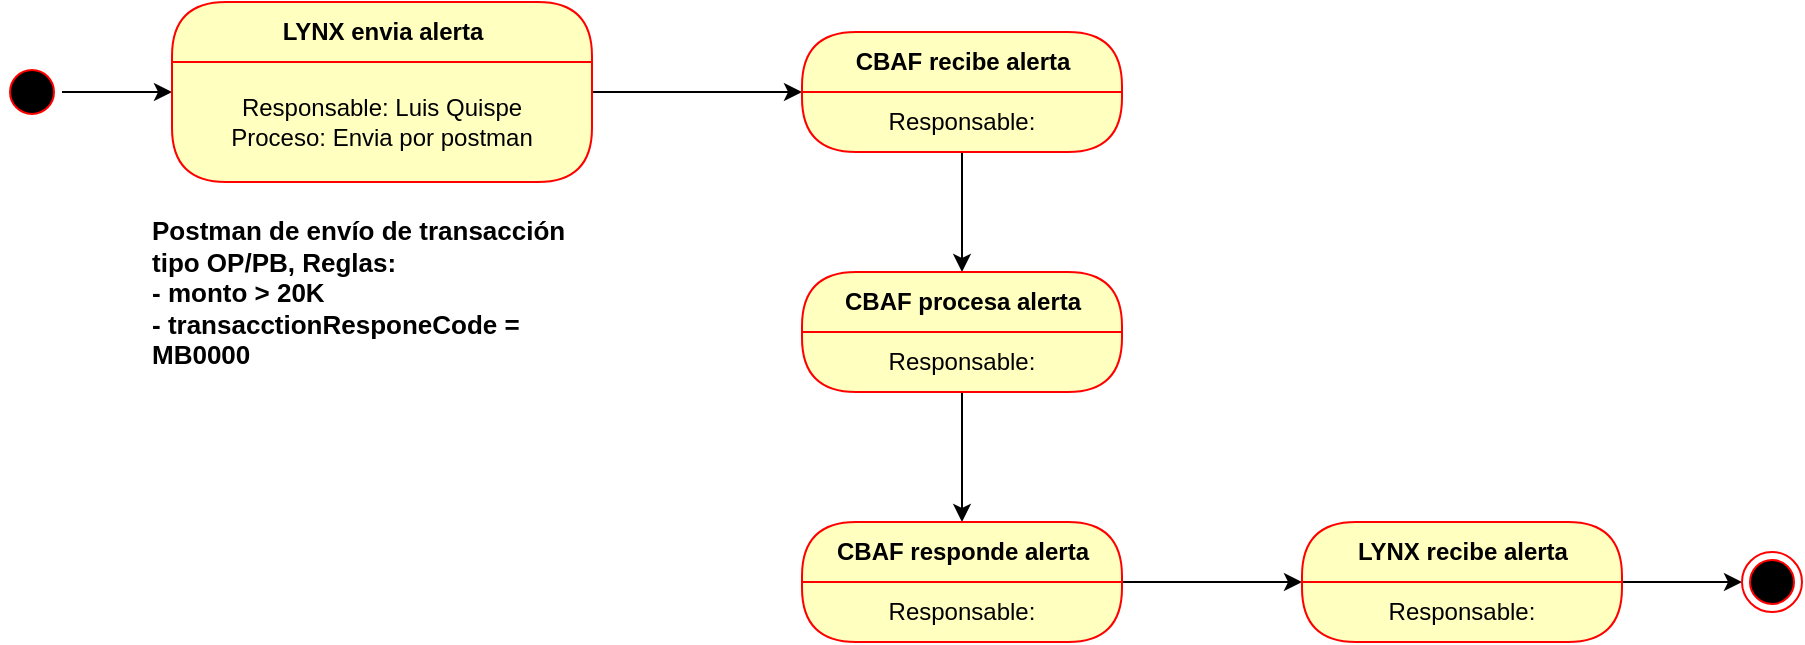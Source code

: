 <mxfile version="14.5.3" type="github">
  <diagram name="Page-1" id="58cdce13-f638-feb5-8d6f-7d28b1aa9fa0">
    <mxGraphModel dx="974" dy="532" grid="1" gridSize="10" guides="1" tooltips="1" connect="1" arrows="1" fold="1" page="1" pageScale="1" pageWidth="1100" pageHeight="850" background="#ffffff" math="0" shadow="0">
      <root>
        <mxCell id="0" />
        <mxCell id="1" parent="0" />
        <mxCell id="Ju0aljIFU7Cdi8be0KwI-7" style="edgeStyle=orthogonalEdgeStyle;rounded=0;orthogonalLoop=1;jettySize=auto;html=1;" edge="1" parent="1" source="382b91b5511bd0f7-1" target="Ju0aljIFU7Cdi8be0KwI-4">
          <mxGeometry relative="1" as="geometry" />
        </mxCell>
        <mxCell id="382b91b5511bd0f7-1" value="" style="ellipse;html=1;shape=startState;fillColor=#000000;strokeColor=#ff0000;rounded=1;shadow=0;comic=0;labelBackgroundColor=none;fontFamily=Verdana;fontSize=12;fontColor=#000000;align=center;direction=south;" parent="1" vertex="1">
          <mxGeometry x="150" y="135" width="30" height="30" as="geometry" />
        </mxCell>
        <mxCell id="Ju0aljIFU7Cdi8be0KwI-17" style="edgeStyle=orthogonalEdgeStyle;rounded=0;orthogonalLoop=1;jettySize=auto;html=1;" edge="1" parent="1" source="Ju0aljIFU7Cdi8be0KwI-4" target="Ju0aljIFU7Cdi8be0KwI-8">
          <mxGeometry relative="1" as="geometry" />
        </mxCell>
        <mxCell id="Ju0aljIFU7Cdi8be0KwI-4" value="LYNX envia alerta" style="swimlane;html=1;fontStyle=1;align=center;verticalAlign=middle;childLayout=stackLayout;horizontal=1;startSize=30;horizontalStack=0;resizeParent=0;resizeLast=1;container=0;fontColor=#000000;collapsible=0;rounded=1;arcSize=30;strokeColor=#ff0000;fillColor=#ffffc0;swimlaneFillColor=#ffffc0;dropTarget=0;" vertex="1" parent="1">
          <mxGeometry x="235" y="105" width="210" height="90" as="geometry" />
        </mxCell>
        <mxCell id="Ju0aljIFU7Cdi8be0KwI-5" value="Responsable: Luis Quispe&lt;br&gt;Proceso: Envia por postman" style="text;html=1;strokeColor=none;fillColor=none;align=center;verticalAlign=middle;spacingLeft=4;spacingRight=4;whiteSpace=wrap;overflow=hidden;rotatable=0;fontColor=#000000;" vertex="1" parent="Ju0aljIFU7Cdi8be0KwI-4">
          <mxGeometry y="30" width="210" height="60" as="geometry" />
        </mxCell>
        <mxCell id="Ju0aljIFU7Cdi8be0KwI-18" style="edgeStyle=orthogonalEdgeStyle;rounded=0;orthogonalLoop=1;jettySize=auto;html=1;" edge="1" parent="1" source="Ju0aljIFU7Cdi8be0KwI-8" target="Ju0aljIFU7Cdi8be0KwI-11">
          <mxGeometry relative="1" as="geometry" />
        </mxCell>
        <mxCell id="Ju0aljIFU7Cdi8be0KwI-8" value="CBAF recibe alerta" style="swimlane;html=1;fontStyle=1;align=center;verticalAlign=middle;childLayout=stackLayout;horizontal=1;startSize=30;horizontalStack=0;resizeParent=0;resizeLast=1;container=0;fontColor=#000000;collapsible=0;rounded=1;arcSize=30;strokeColor=#ff0000;fillColor=#ffffc0;swimlaneFillColor=#ffffc0;dropTarget=0;" vertex="1" parent="1">
          <mxGeometry x="550" y="120" width="160" height="60" as="geometry" />
        </mxCell>
        <mxCell id="Ju0aljIFU7Cdi8be0KwI-9" value="Responsable:" style="text;html=1;strokeColor=none;fillColor=none;align=center;verticalAlign=middle;spacingLeft=4;spacingRight=4;whiteSpace=wrap;overflow=hidden;rotatable=0;fontColor=#000000;" vertex="1" parent="Ju0aljIFU7Cdi8be0KwI-8">
          <mxGeometry y="30" width="160" height="30" as="geometry" />
        </mxCell>
        <mxCell id="Ju0aljIFU7Cdi8be0KwI-10" value="Responsable:" style="text;html=1;strokeColor=none;fillColor=none;align=center;verticalAlign=middle;spacingLeft=4;spacingRight=4;whiteSpace=wrap;overflow=hidden;rotatable=0;fontColor=#000000;" vertex="1" parent="Ju0aljIFU7Cdi8be0KwI-8">
          <mxGeometry y="60" width="160" as="geometry" />
        </mxCell>
        <mxCell id="Ju0aljIFU7Cdi8be0KwI-19" style="edgeStyle=orthogonalEdgeStyle;rounded=0;orthogonalLoop=1;jettySize=auto;html=1;entryX=0.5;entryY=0;entryDx=0;entryDy=0;" edge="1" parent="1" source="Ju0aljIFU7Cdi8be0KwI-11" target="Ju0aljIFU7Cdi8be0KwI-14">
          <mxGeometry relative="1" as="geometry" />
        </mxCell>
        <mxCell id="Ju0aljIFU7Cdi8be0KwI-11" value="CBAF procesa alerta" style="swimlane;html=1;fontStyle=1;align=center;verticalAlign=middle;childLayout=stackLayout;horizontal=1;startSize=30;horizontalStack=0;resizeParent=0;resizeLast=1;container=0;fontColor=#000000;collapsible=0;rounded=1;arcSize=30;strokeColor=#ff0000;fillColor=#ffffc0;swimlaneFillColor=#ffffc0;dropTarget=0;" vertex="1" parent="1">
          <mxGeometry x="550" y="240" width="160" height="60" as="geometry" />
        </mxCell>
        <mxCell id="Ju0aljIFU7Cdi8be0KwI-12" value="Responsable:" style="text;html=1;strokeColor=none;fillColor=none;align=center;verticalAlign=middle;spacingLeft=4;spacingRight=4;whiteSpace=wrap;overflow=hidden;rotatable=0;fontColor=#000000;" vertex="1" parent="Ju0aljIFU7Cdi8be0KwI-11">
          <mxGeometry y="30" width="160" height="30" as="geometry" />
        </mxCell>
        <mxCell id="Ju0aljIFU7Cdi8be0KwI-13" value="Responsable:" style="text;html=1;strokeColor=none;fillColor=none;align=center;verticalAlign=middle;spacingLeft=4;spacingRight=4;whiteSpace=wrap;overflow=hidden;rotatable=0;fontColor=#000000;" vertex="1" parent="Ju0aljIFU7Cdi8be0KwI-11">
          <mxGeometry y="60" width="160" as="geometry" />
        </mxCell>
        <mxCell id="Ju0aljIFU7Cdi8be0KwI-23" style="edgeStyle=orthogonalEdgeStyle;rounded=0;orthogonalLoop=1;jettySize=auto;html=1;" edge="1" parent="1" source="Ju0aljIFU7Cdi8be0KwI-14" target="Ju0aljIFU7Cdi8be0KwI-20">
          <mxGeometry relative="1" as="geometry" />
        </mxCell>
        <mxCell id="Ju0aljIFU7Cdi8be0KwI-14" value="CBAF responde alerta" style="swimlane;html=1;fontStyle=1;align=center;verticalAlign=middle;childLayout=stackLayout;horizontal=1;startSize=30;horizontalStack=0;resizeParent=0;resizeLast=1;container=0;fontColor=#000000;collapsible=0;rounded=1;arcSize=30;strokeColor=#ff0000;fillColor=#ffffc0;swimlaneFillColor=#ffffc0;dropTarget=0;" vertex="1" parent="1">
          <mxGeometry x="550" y="365" width="160" height="60" as="geometry" />
        </mxCell>
        <mxCell id="Ju0aljIFU7Cdi8be0KwI-15" value="Responsable:" style="text;html=1;strokeColor=none;fillColor=none;align=center;verticalAlign=middle;spacingLeft=4;spacingRight=4;whiteSpace=wrap;overflow=hidden;rotatable=0;fontColor=#000000;" vertex="1" parent="Ju0aljIFU7Cdi8be0KwI-14">
          <mxGeometry y="30" width="160" height="30" as="geometry" />
        </mxCell>
        <mxCell id="Ju0aljIFU7Cdi8be0KwI-16" value="Responsable:" style="text;html=1;strokeColor=none;fillColor=none;align=center;verticalAlign=middle;spacingLeft=4;spacingRight=4;whiteSpace=wrap;overflow=hidden;rotatable=0;fontColor=#000000;" vertex="1" parent="Ju0aljIFU7Cdi8be0KwI-14">
          <mxGeometry y="60" width="160" as="geometry" />
        </mxCell>
        <mxCell id="Ju0aljIFU7Cdi8be0KwI-25" style="edgeStyle=orthogonalEdgeStyle;rounded=0;orthogonalLoop=1;jettySize=auto;html=1;" edge="1" parent="1" source="Ju0aljIFU7Cdi8be0KwI-20" target="Ju0aljIFU7Cdi8be0KwI-24">
          <mxGeometry relative="1" as="geometry" />
        </mxCell>
        <mxCell id="Ju0aljIFU7Cdi8be0KwI-20" value="LYNX recibe alerta" style="swimlane;html=1;fontStyle=1;align=center;verticalAlign=middle;childLayout=stackLayout;horizontal=1;startSize=30;horizontalStack=0;resizeParent=0;resizeLast=1;container=0;fontColor=#000000;collapsible=0;rounded=1;arcSize=30;strokeColor=#ff0000;fillColor=#ffffc0;swimlaneFillColor=#ffffc0;dropTarget=0;" vertex="1" parent="1">
          <mxGeometry x="800" y="365" width="160" height="60" as="geometry" />
        </mxCell>
        <mxCell id="Ju0aljIFU7Cdi8be0KwI-21" value="Responsable:" style="text;html=1;strokeColor=none;fillColor=none;align=center;verticalAlign=middle;spacingLeft=4;spacingRight=4;whiteSpace=wrap;overflow=hidden;rotatable=0;fontColor=#000000;" vertex="1" parent="Ju0aljIFU7Cdi8be0KwI-20">
          <mxGeometry y="30" width="160" height="30" as="geometry" />
        </mxCell>
        <mxCell id="Ju0aljIFU7Cdi8be0KwI-22" value="Responsable:" style="text;html=1;strokeColor=none;fillColor=none;align=center;verticalAlign=middle;spacingLeft=4;spacingRight=4;whiteSpace=wrap;overflow=hidden;rotatable=0;fontColor=#000000;" vertex="1" parent="Ju0aljIFU7Cdi8be0KwI-20">
          <mxGeometry y="60" width="160" as="geometry" />
        </mxCell>
        <mxCell id="Ju0aljIFU7Cdi8be0KwI-24" value="" style="ellipse;html=1;shape=endState;fillColor=#000000;strokeColor=#ff0000;" vertex="1" parent="1">
          <mxGeometry x="1020" y="380" width="30" height="30" as="geometry" />
        </mxCell>
        <mxCell id="Ju0aljIFU7Cdi8be0KwI-26" value="&lt;p style=&quot;line-height: 100%&quot;&gt;&lt;/p&gt;&lt;h1 style=&quot;font-size: 13px&quot;&gt;Postman de envío de transacción tipo OP/PB, Reglas:&lt;br&gt;- monto &amp;gt; 20K&lt;br&gt;- transacctionResponeCode = MB0000&lt;/h1&gt;&lt;p&gt;&lt;/p&gt;" style="text;html=1;strokeColor=none;fillColor=none;spacing=5;spacingTop=-20;whiteSpace=wrap;overflow=hidden;rounded=0;" vertex="1" parent="1">
          <mxGeometry x="220" y="210" width="215" height="80" as="geometry" />
        </mxCell>
      </root>
    </mxGraphModel>
  </diagram>
</mxfile>
